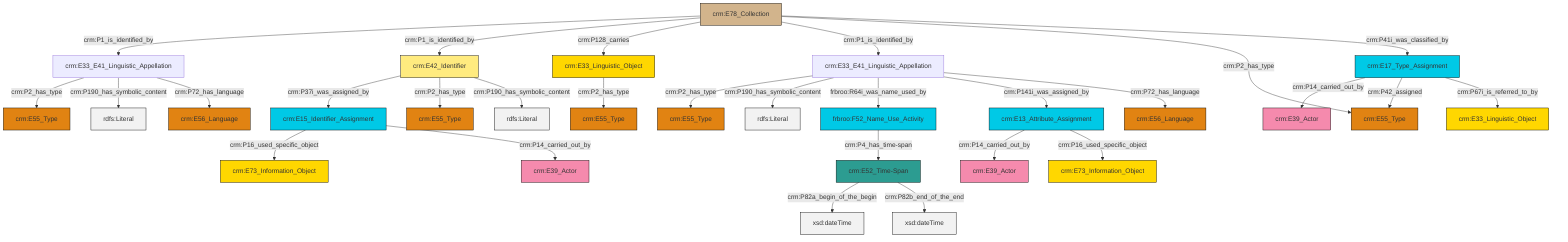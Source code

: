graph TD
classDef Literal fill:#f2f2f2,stroke:#000000;
classDef CRM_Entity fill:#FFFFFF,stroke:#000000;
classDef Temporal_Entity fill:#00C9E6, stroke:#000000;
classDef Type fill:#E18312, stroke:#000000;
classDef Time-Span fill:#2C9C91, stroke:#000000;
classDef Appellation fill:#FFEB7F, stroke:#000000;
classDef Place fill:#008836, stroke:#000000;
classDef Persistent_Item fill:#B266B2, stroke:#000000;
classDef Conceptual_Object fill:#FFD700, stroke:#000000;
classDef Physical_Thing fill:#D2B48C, stroke:#000000;
classDef Actor fill:#f58aad, stroke:#000000;
classDef PC_Classes fill:#4ce600, stroke:#000000;
classDef Multi fill:#cccccc,stroke:#000000;

0["crm:E78_Collection"]:::Physical_Thing -->|crm:P1_is_identified_by| 1["crm:E33_E41_Linguistic_Appellation"]:::Default
6["crm:E33_E41_Linguistic_Appellation"]:::Default -->|crm:P2_has_type| 7["crm:E55_Type"]:::Type
8["crm:E42_Identifier"]:::Appellation -->|crm:P37i_was_assigned_by| 4["crm:E15_Identifier_Assignment"]:::Temporal_Entity
6["crm:E33_E41_Linguistic_Appellation"]:::Default -->|crm:P190_has_symbolic_content| 15[rdfs:Literal]:::Literal
16["crm:E17_Type_Assignment"]:::Temporal_Entity -->|crm:P14_carried_out_by| 13["crm:E39_Actor"]:::Actor
1["crm:E33_E41_Linguistic_Appellation"]:::Default -->|crm:P2_has_type| 2["crm:E55_Type"]:::Type
0["crm:E78_Collection"]:::Physical_Thing -->|crm:P1_is_identified_by| 8["crm:E42_Identifier"]:::Appellation
6["crm:E33_E41_Linguistic_Appellation"]:::Default -->|frbroo:R64i_was_name_used_by| 19["frbroo:F52_Name_Use_Activity"]:::Temporal_Entity
23["crm:E13_Attribute_Assignment"]:::Temporal_Entity -->|crm:P14_carried_out_by| 24["crm:E39_Actor"]:::Actor
8["crm:E42_Identifier"]:::Appellation -->|crm:P2_has_type| 30["crm:E55_Type"]:::Type
8["crm:E42_Identifier"]:::Appellation -->|crm:P190_has_symbolic_content| 31[rdfs:Literal]:::Literal
4["crm:E15_Identifier_Assignment"]:::Temporal_Entity -->|crm:P16_used_specific_object| 20["crm:E73_Information_Object"]:::Conceptual_Object
1["crm:E33_E41_Linguistic_Appellation"]:::Default -->|crm:P190_has_symbolic_content| 33[rdfs:Literal]:::Literal
6["crm:E33_E41_Linguistic_Appellation"]:::Default -->|crm:P141i_was_assigned_by| 23["crm:E13_Attribute_Assignment"]:::Temporal_Entity
36["crm:E52_Time-Span"]:::Time-Span -->|crm:P82a_begin_of_the_begin| 37[xsd:dateTime]:::Literal
0["crm:E78_Collection"]:::Physical_Thing -->|crm:P128_carries| 38["crm:E33_Linguistic_Object"]:::Conceptual_Object
6["crm:E33_E41_Linguistic_Appellation"]:::Default -->|crm:P72_has_language| 25["crm:E56_Language"]:::Type
23["crm:E13_Attribute_Assignment"]:::Temporal_Entity -->|crm:P16_used_specific_object| 44["crm:E73_Information_Object"]:::Conceptual_Object
38["crm:E33_Linguistic_Object"]:::Conceptual_Object -->|crm:P2_has_type| 46["crm:E55_Type"]:::Type
16["crm:E17_Type_Assignment"]:::Temporal_Entity -->|crm:P42_assigned| 39["crm:E55_Type"]:::Type
16["crm:E17_Type_Assignment"]:::Temporal_Entity -->|crm:P67i_is_referred_to_by| 9["crm:E33_Linguistic_Object"]:::Conceptual_Object
0["crm:E78_Collection"]:::Physical_Thing -->|crm:P1_is_identified_by| 6["crm:E33_E41_Linguistic_Appellation"]:::Default
0["crm:E78_Collection"]:::Physical_Thing -->|crm:P2_has_type| 39["crm:E55_Type"]:::Type
1["crm:E33_E41_Linguistic_Appellation"]:::Default -->|crm:P72_has_language| 11["crm:E56_Language"]:::Type
36["crm:E52_Time-Span"]:::Time-Span -->|crm:P82b_end_of_the_end| 50[xsd:dateTime]:::Literal
4["crm:E15_Identifier_Assignment"]:::Temporal_Entity -->|crm:P14_carried_out_by| 28["crm:E39_Actor"]:::Actor
0["crm:E78_Collection"]:::Physical_Thing -->|crm:P41i_was_classified_by| 16["crm:E17_Type_Assignment"]:::Temporal_Entity
19["frbroo:F52_Name_Use_Activity"]:::Temporal_Entity -->|crm:P4_has_time-span| 36["crm:E52_Time-Span"]:::Time-Span